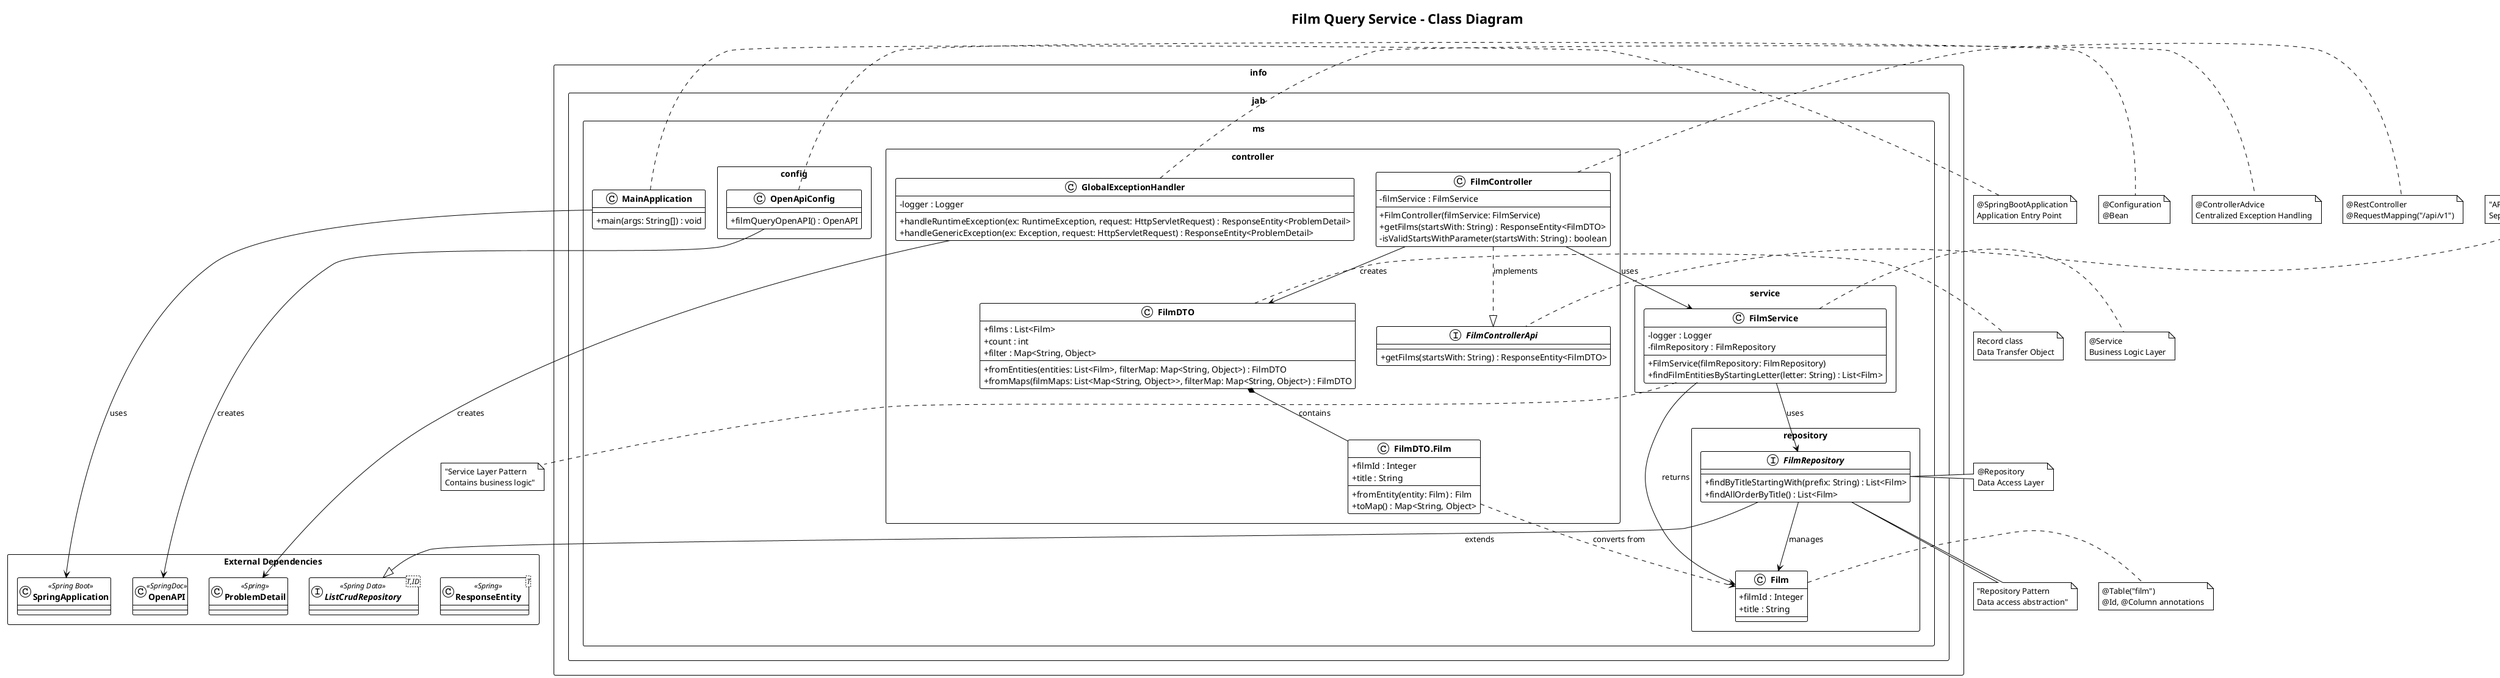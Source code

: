@startuml Film_Query_Service_Class_Diagram
!theme plain
skinparam classAttributeIconSize 0
skinparam classFontStyle bold
skinparam packageStyle rectangle

title Film Query Service - Class Diagram

' Package declarations
package "info.jab.ms" {
    class MainApplication {
        + main(args: String[]) : void
    }
}

package "info.jab.ms.config" {
    class OpenApiConfig {
        + filmQueryOpenAPI() : OpenAPI
    }
}

package "info.jab.ms.controller" {
    interface FilmControllerApi {
        + getFilms(startsWith: String) : ResponseEntity<FilmDTO>
    }
    
    class FilmController {
        - filmService : FilmService
        --
        + FilmController(filmService: FilmService)
        + getFilms(startsWith: String) : ResponseEntity<FilmDTO>
        - isValidStartsWithParameter(startsWith: String) : boolean
    }
    
    class FilmDTO {
        + films : List<Film>
        + count : int
        + filter : Map<String, Object>
        --
        + fromEntities(entities: List<Film>, filterMap: Map<String, Object>) : FilmDTO
        + fromMaps(filmMaps: List<Map<String, Object>>, filterMap: Map<String, Object>) : FilmDTO
    }
    
    class "FilmDTO.Film" as FilmDTOFilm {
        + filmId : Integer
        + title : String
        --
        + fromEntity(entity: Film) : Film
        + toMap() : Map<String, Object>
    }
    
    class GlobalExceptionHandler {
        - logger : Logger
        --
        + handleRuntimeException(ex: RuntimeException, request: HttpServletRequest) : ResponseEntity<ProblemDetail>
        + handleGenericException(ex: Exception, request: HttpServletRequest) : ResponseEntity<ProblemDetail>
    }
}

package "info.jab.ms.service" {
    class FilmService {
        - logger : Logger
        - filmRepository : FilmRepository
        --
        + FilmService(filmRepository: FilmRepository)
        + findFilmEntitiesByStartingLetter(letter: String) : List<Film>
    }
}

package "info.jab.ms.repository" {
    class Film {
        + filmId : Integer
        + title : String
    }
    
    interface FilmRepository {
        + findByTitleStartingWith(prefix: String) : List<Film>
        + findAllOrderByTitle() : List<Film>
    }
}

package "External Dependencies" {
    class ResponseEntity<T> <<Spring>> {
    }
    
    class ProblemDetail <<Spring>> {
    }
    
    interface ListCrudRepository<T,ID> <<Spring Data>> {
    }
    
    class SpringApplication <<Spring Boot>> {
    }
    
    class OpenAPI <<SpringDoc>> {
    }
}

' Relationships
FilmController ..|> FilmControllerApi : implements
FilmController --> FilmService : uses
FilmController --> FilmDTO : creates
FilmService --> FilmRepository : uses
FilmService --> Film : returns
FilmRepository --|> ListCrudRepository : extends
FilmRepository --> Film : manages
FilmDTO *-- FilmDTOFilm : contains
FilmDTOFilm ..> Film : converts from
MainApplication --> SpringApplication : uses
OpenApiConfig --> OpenAPI : creates
GlobalExceptionHandler --> ProblemDetail : creates

' Annotations and Stereotypes
note right of MainApplication : @SpringBootApplication\nApplication Entry Point
note right of OpenApiConfig : @Configuration\n@Bean
note right of FilmController : @RestController\n@RequestMapping("/api/v1")
note right of FilmService : @Service\nBusiness Logic Layer
note right of FilmRepository : @Repository\nData Access Layer
note right of GlobalExceptionHandler : @ControllerAdvice\nCentralized Exception Handling
note right of Film : @Table("film")\n@Id, @Column annotations
note right of FilmDTO : Record class\nData Transfer Object

' Design Pattern Notes
note top of FilmControllerApi : "API Contract Pattern\nSeparates interface from implementation"
note bottom of FilmService : "Service Layer Pattern\nContains business logic"
note bottom of FilmRepository : "Repository Pattern\nData access abstraction"

' Architectural Layers
note as N1
    **Layered Architecture**
    - Controller Layer: REST endpoints
    - Service Layer: Business logic
    - Repository Layer: Data access
    - Entity Layer: Data models
end note

@enduml 